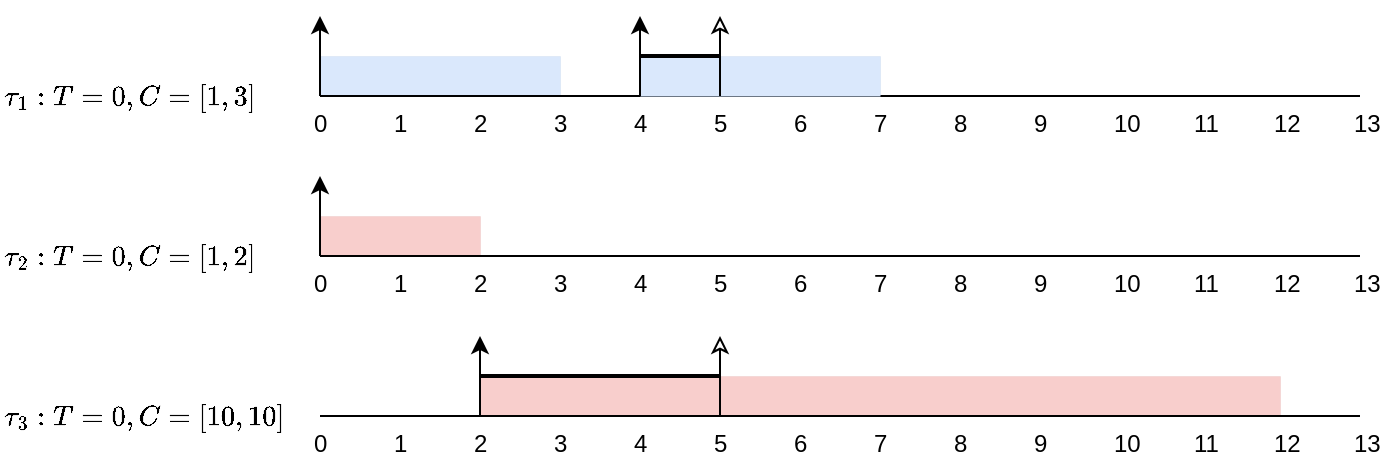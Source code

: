 <mxfile>
    <diagram name="Page-1" id="133174158996928">
        <mxGraphModel dx="1896" dy="1595" grid="1" gridSize="10" guides="1" tooltips="1" connect="1" arrows="1" fold="1" page="1" pageScale="1" pageWidth="850" pageHeight="1100" math="1" shadow="0">
            <root>
                <mxCell id="0"/>
                <mxCell id="1" parent="0"/>
                <mxCell id="133174158997840" value="" style="whiteSpace=wrap;rounded=0;fillColor=#dae8fc;strokeColor=#6c8ebf;dashed=0;inherit=default;html=1;strokeWidth=0;" parent="1" vertex="1">
                    <mxGeometry y="20" width="120" height="20" as="geometry"/>
                </mxCell>
                <mxCell id="133174160021344" value="" style="whiteSpace=wrap;rounded=0;fillColor=none;strokeColor=none;dashed=0;inherit=default;html=1;strokeWidth=0;" parent="1" vertex="1">
                    <mxGeometry as="geometry"/>
                </mxCell>
                <mxCell id="133174158998224" value="" style="whiteSpace=wrap;rounded=0;fillColor=none;strokeColor=none;dashed=0;inherit=default;html=1;strokeWidth=0;" parent="1" vertex="1">
                    <mxGeometry y="40" as="geometry"/>
                </mxCell>
                <mxCell id="133174158998368" style="edgeStyle=orthogonalEdgeStyle;orthogonalLoop=1;rounded=0;jettySize=auto;" parent="1" source="133174158998224" target="133174160021344" edge="1">
                    <mxGeometry relative="1" as="geometry"/>
                </mxCell>
                <mxCell id="133174158999040" value="" style="whiteSpace=wrap;rounded=0;fillColor=none;strokeColor=none;dashed=0;inherit=default;html=1;strokeWidth=0;" parent="1" vertex="1">
                    <mxGeometry y="40" as="geometry"/>
                </mxCell>
                <mxCell id="133174158999136" value="" style="whiteSpace=wrap;rounded=0;fillColor=none;strokeColor=none;dashed=0;inherit=default;html=1;strokeWidth=0;" parent="1" vertex="1">
                    <mxGeometry x="520" y="40" as="geometry"/>
                </mxCell>
                <mxCell id="133174158999280" style="edgeStyle=orthogonalEdgeStyle;orthogonalLoop=1;rounded=0;jettySize=auto;endArrow=none;" parent="1" source="133174158999136" target="133174158999040" edge="1">
                    <mxGeometry relative="1" as="geometry"/>
                </mxCell>
                <mxCell id="133174159164048" value="0" style="text;whiteSpace=wrap;rounded=0;dashed=0;inherit=default;" parent="1" vertex="1">
                    <mxGeometry x="-5" y="40" as="geometry"/>
                </mxCell>
                <mxCell id="133174159164240" value="1" style="text;whiteSpace=wrap;rounded=0;dashed=0;inherit=default;" parent="1" vertex="1">
                    <mxGeometry x="35" y="40" as="geometry"/>
                </mxCell>
                <mxCell id="133174159164432" value="2" style="text;whiteSpace=wrap;rounded=0;dashed=0;inherit=default;" parent="1" vertex="1">
                    <mxGeometry x="75" y="40" as="geometry"/>
                </mxCell>
                <mxCell id="133174159164624" value="3" style="text;whiteSpace=wrap;rounded=0;dashed=0;inherit=default;" parent="1" vertex="1">
                    <mxGeometry x="115" y="40" as="geometry"/>
                </mxCell>
                <mxCell id="133174159164816" value="4" style="text;whiteSpace=wrap;rounded=0;dashed=0;inherit=default;" parent="1" vertex="1">
                    <mxGeometry x="155" y="40" as="geometry"/>
                </mxCell>
                <mxCell id="133174159165008" value="5" style="text;whiteSpace=wrap;rounded=0;dashed=0;inherit=default;" parent="1" vertex="1">
                    <mxGeometry x="195" y="40" as="geometry"/>
                </mxCell>
                <mxCell id="133174159165200" value="6" style="text;whiteSpace=wrap;rounded=0;dashed=0;inherit=default;" parent="1" vertex="1">
                    <mxGeometry x="235" y="40" as="geometry"/>
                </mxCell>
                <mxCell id="133174159165392" value="7" style="text;whiteSpace=wrap;rounded=0;dashed=0;inherit=default;" parent="1" vertex="1">
                    <mxGeometry x="275" y="40" as="geometry"/>
                </mxCell>
                <mxCell id="133174159165584" value="8" style="text;whiteSpace=wrap;rounded=0;dashed=0;inherit=default;" parent="1" vertex="1">
                    <mxGeometry x="315" y="40" as="geometry"/>
                </mxCell>
                <mxCell id="133174159165776" value="9" style="text;whiteSpace=wrap;rounded=0;dashed=0;inherit=default;" parent="1" vertex="1">
                    <mxGeometry x="355" y="40" as="geometry"/>
                </mxCell>
                <mxCell id="133174159165968" value="10" style="text;whiteSpace=wrap;rounded=0;dashed=0;inherit=default;" parent="1" vertex="1">
                    <mxGeometry x="395" y="40" as="geometry"/>
                </mxCell>
                <mxCell id="133174159166160" value="11" style="text;whiteSpace=wrap;rounded=0;dashed=0;inherit=default;" parent="1" vertex="1">
                    <mxGeometry x="435" y="40" as="geometry"/>
                </mxCell>
                <mxCell id="133174159166352" value="12" style="text;whiteSpace=wrap;rounded=0;dashed=0;inherit=default;" parent="1" vertex="1">
                    <mxGeometry x="475" y="40" as="geometry"/>
                </mxCell>
                <mxCell id="133174159166544" value="13" style="text;whiteSpace=wrap;rounded=0;dashed=0;inherit=default;" parent="1" vertex="1">
                    <mxGeometry x="515" y="40" as="geometry"/>
                </mxCell>
                <mxCell id="133174159166688" value="$$\tau_1: T=0, C=[1,3]$$" style="text;whiteSpace=wrap;rounded=0;dashed=0;inherit=default;" parent="1" vertex="1">
                    <mxGeometry x="-160" y="15" width="120" height="40" as="geometry"/>
                </mxCell>
                <mxCell id="133174158997600" value="" style="whiteSpace=wrap;rounded=0;fillColor=#dae8fc;strokeColor=#6c8ebf;dashed=0;inherit=default;html=1;strokeWidth=0;" parent="1" vertex="1">
                    <mxGeometry x="160" y="20" width="120" height="20" as="geometry"/>
                </mxCell>
                <mxCell id="133174159166976" value="" style="whiteSpace=wrap;rounded=0;fillColor=none;strokeColor=none;dashed=0;inherit=default;html=1;strokeWidth=0;" parent="1" vertex="1">
                    <mxGeometry x="160" as="geometry"/>
                </mxCell>
                <mxCell id="133174159167312" value="" style="whiteSpace=wrap;rounded=0;fillColor=none;strokeColor=none;dashed=0;inherit=default;html=1;strokeWidth=0;" parent="1" vertex="1">
                    <mxGeometry x="160" y="40" as="geometry"/>
                </mxCell>
                <mxCell id="133174159167456" style="edgeStyle=orthogonalEdgeStyle;orthogonalLoop=1;rounded=0;jettySize=auto;" parent="1" source="133174159167312" target="133174159166976" edge="1">
                    <mxGeometry relative="1" as="geometry"/>
                </mxCell>
                <mxCell id="133174159167504" value="" style="whiteSpace=wrap;rounded=0;fillColor=none;strokeColor=none;dashed=0;inherit=default;html=1;strokeWidth=0;" parent="1" vertex="1">
                    <mxGeometry x="200" as="geometry"/>
                </mxCell>
                <mxCell id="133174159168224" value="" style="whiteSpace=wrap;rounded=0;fillColor=none;strokeColor=none;dashed=0;inherit=default;html=1;strokeWidth=0;" parent="1" vertex="1">
                    <mxGeometry x="200" y="40" as="geometry"/>
                </mxCell>
                <mxCell id="133174159168368" style="edgeStyle=orthogonalEdgeStyle;orthogonalLoop=1;rounded=0;jettySize=auto;endArrow=classic;endFill=0;" parent="1" source="133174159168224" target="133174159167504" edge="1">
                    <mxGeometry relative="1" as="geometry"/>
                </mxCell>
                <mxCell id="133174159169040" value="" style="whiteSpace=wrap;rounded=0;dashed=0;inherit=default;" parent="1" vertex="1">
                    <mxGeometry x="160" y="20" as="geometry"/>
                </mxCell>
                <mxCell id="133174159169328" value="" style="whiteSpace=wrap;rounded=0;dashed=0;inherit=default;" parent="1" vertex="1">
                    <mxGeometry x="200" y="20" as="geometry"/>
                </mxCell>
                <mxCell id="133174159169472" style="edgeStyle=orthogonalEdgeStyle;orthogonalLoop=1;rounded=0;jettySize=auto;endArrow=none;strokeWidth=2;" parent="1" source="133174159169040" target="133174159169328" edge="1">
                    <mxGeometry relative="1" as="geometry"/>
                </mxCell>
                <mxCell id="133174159169520" value="" style="whiteSpace=wrap;rounded=0;fillColor=#f8cecc;strokeColor=#b85450;dashed=0;inherit=default;html=1;strokeWidth=0;" parent="1" vertex="1">
                    <mxGeometry y="100" width="80" height="20" as="geometry"/>
                </mxCell>
                <mxCell id="133174159170096" value="" style="whiteSpace=wrap;rounded=0;fillColor=none;strokeColor=none;dashed=0;inherit=default;html=1;strokeWidth=0;" parent="1" vertex="1">
                    <mxGeometry y="80" as="geometry"/>
                </mxCell>
                <mxCell id="133174160029168" value="" style="whiteSpace=wrap;rounded=0;fillColor=none;strokeColor=none;dashed=0;inherit=default;html=1;strokeWidth=0;" parent="1" vertex="1">
                    <mxGeometry y="120" as="geometry"/>
                </mxCell>
                <mxCell id="133174158996160" style="edgeStyle=orthogonalEdgeStyle;orthogonalLoop=1;rounded=0;jettySize=auto;" parent="1" source="133174160029168" target="133174159170096" edge="1">
                    <mxGeometry relative="1" as="geometry"/>
                </mxCell>
                <mxCell id="133174158994480" value="" style="whiteSpace=wrap;rounded=0;fillColor=none;strokeColor=none;dashed=0;inherit=default;html=1;strokeWidth=0;" parent="1" vertex="1">
                    <mxGeometry y="120" as="geometry"/>
                </mxCell>
                <mxCell id="133174158994192" value="" style="whiteSpace=wrap;rounded=0;fillColor=none;strokeColor=none;dashed=0;inherit=default;html=1;strokeWidth=0;" parent="1" vertex="1">
                    <mxGeometry x="520" y="120" as="geometry"/>
                </mxCell>
                <mxCell id="133174158994144" style="edgeStyle=orthogonalEdgeStyle;orthogonalLoop=1;rounded=0;jettySize=auto;endArrow=none;" parent="1" source="133174158994192" target="133174158994480" edge="1">
                    <mxGeometry relative="1" as="geometry"/>
                </mxCell>
                <mxCell id="133174159170960" value="0" style="text;whiteSpace=wrap;rounded=0;dashed=0;inherit=default;" parent="1" vertex="1">
                    <mxGeometry x="-5" y="120" as="geometry"/>
                </mxCell>
                <mxCell id="133174159171152" value="1" style="text;whiteSpace=wrap;rounded=0;dashed=0;inherit=default;" parent="1" vertex="1">
                    <mxGeometry x="35" y="120" as="geometry"/>
                </mxCell>
                <mxCell id="133174159171344" value="2" style="text;whiteSpace=wrap;rounded=0;dashed=0;inherit=default;" parent="1" vertex="1">
                    <mxGeometry x="75" y="120" as="geometry"/>
                </mxCell>
                <mxCell id="133174159171536" value="3" style="text;whiteSpace=wrap;rounded=0;dashed=0;inherit=default;" parent="1" vertex="1">
                    <mxGeometry x="115" y="120" as="geometry"/>
                </mxCell>
                <mxCell id="133174159171728" value="4" style="text;whiteSpace=wrap;rounded=0;dashed=0;inherit=default;" parent="1" vertex="1">
                    <mxGeometry x="155" y="120" as="geometry"/>
                </mxCell>
                <mxCell id="133174159171920" value="5" style="text;whiteSpace=wrap;rounded=0;dashed=0;inherit=default;" parent="1" vertex="1">
                    <mxGeometry x="195" y="120" as="geometry"/>
                </mxCell>
                <mxCell id="133174159172112" value="6" style="text;whiteSpace=wrap;rounded=0;dashed=0;inherit=default;" parent="1" vertex="1">
                    <mxGeometry x="235" y="120" as="geometry"/>
                </mxCell>
                <mxCell id="133174159172304" value="7" style="text;whiteSpace=wrap;rounded=0;dashed=0;inherit=default;" parent="1" vertex="1">
                    <mxGeometry x="275" y="120" as="geometry"/>
                </mxCell>
                <mxCell id="133174159172496" value="8" style="text;whiteSpace=wrap;rounded=0;dashed=0;inherit=default;" parent="1" vertex="1">
                    <mxGeometry x="315" y="120" as="geometry"/>
                </mxCell>
                <mxCell id="133174159172688" value="9" style="text;whiteSpace=wrap;rounded=0;dashed=0;inherit=default;" parent="1" vertex="1">
                    <mxGeometry x="355" y="120" as="geometry"/>
                </mxCell>
                <mxCell id="133174159172880" value="10" style="text;whiteSpace=wrap;rounded=0;dashed=0;inherit=default;" parent="1" vertex="1">
                    <mxGeometry x="395" y="120" as="geometry"/>
                </mxCell>
                <mxCell id="133174159173072" value="11" style="text;whiteSpace=wrap;rounded=0;dashed=0;inherit=default;" parent="1" vertex="1">
                    <mxGeometry x="435" y="120" as="geometry"/>
                </mxCell>
                <mxCell id="133174159173264" value="12" style="text;whiteSpace=wrap;rounded=0;dashed=0;inherit=default;" parent="1" vertex="1">
                    <mxGeometry x="475" y="120" as="geometry"/>
                </mxCell>
                <mxCell id="133174159173456" value="13" style="text;whiteSpace=wrap;rounded=0;dashed=0;inherit=default;" parent="1" vertex="1">
                    <mxGeometry x="515" y="120" as="geometry"/>
                </mxCell>
                <mxCell id="133174159173600" value="$$\tau_2: T=0, C=[1,2]$$" style="text;whiteSpace=wrap;rounded=0;dashed=0;inherit=default;" parent="1" vertex="1">
                    <mxGeometry x="-160" y="95" width="120" height="40" as="geometry"/>
                </mxCell>
                <mxCell id="133174159173840" value="" style="whiteSpace=wrap;rounded=0;fillColor=#f8cecc;strokeColor=#b85450;dashed=0;inherit=default;html=1;strokeWidth=0;" parent="1" vertex="1">
                    <mxGeometry x="80" y="180" width="400" height="20" as="geometry"/>
                </mxCell>
                <mxCell id="133174159173792" value="" style="whiteSpace=wrap;rounded=0;fillColor=none;strokeColor=none;dashed=0;inherit=default;html=1;strokeWidth=0;" parent="1" vertex="1">
                    <mxGeometry x="80" y="160" as="geometry"/>
                </mxCell>
                <mxCell id="133174159174272" value="" style="whiteSpace=wrap;rounded=0;fillColor=none;strokeColor=none;dashed=0;inherit=default;html=1;strokeWidth=0;" parent="1" vertex="1">
                    <mxGeometry x="80" y="200" as="geometry"/>
                </mxCell>
                <mxCell id="133174159174416" style="edgeStyle=orthogonalEdgeStyle;orthogonalLoop=1;rounded=0;jettySize=auto;" parent="1" source="133174159174272" target="133174159173792" edge="1">
                    <mxGeometry relative="1" as="geometry"/>
                </mxCell>
                <mxCell id="133174159174464" value="" style="whiteSpace=wrap;rounded=0;fillColor=none;strokeColor=none;dashed=0;inherit=default;html=1;strokeWidth=0;" parent="1" vertex="1">
                    <mxGeometry x="200" y="160" as="geometry"/>
                </mxCell>
                <mxCell id="133174159175184" value="" style="whiteSpace=wrap;rounded=0;fillColor=none;strokeColor=none;dashed=0;inherit=default;html=1;strokeWidth=0;" parent="1" vertex="1">
                    <mxGeometry x="200" y="200" as="geometry"/>
                </mxCell>
                <mxCell id="133174159175328" style="edgeStyle=orthogonalEdgeStyle;orthogonalLoop=1;rounded=0;jettySize=auto;endArrow=classic;endFill=0;" parent="1" source="133174159175184" target="133174159174464" edge="1">
                    <mxGeometry relative="1" as="geometry"/>
                </mxCell>
                <mxCell id="133174159175952" value="" style="whiteSpace=wrap;rounded=0;dashed=0;inherit=default;" parent="1" vertex="1">
                    <mxGeometry x="80" y="180" as="geometry"/>
                </mxCell>
                <mxCell id="133174159176240" value="" style="whiteSpace=wrap;rounded=0;dashed=0;inherit=default;" parent="1" vertex="1">
                    <mxGeometry x="200" y="180" as="geometry"/>
                </mxCell>
                <mxCell id="133174159176384" style="edgeStyle=orthogonalEdgeStyle;orthogonalLoop=1;rounded=0;jettySize=auto;endArrow=none;strokeWidth=2;" parent="1" source="133174159175952" target="133174159176240" edge="1">
                    <mxGeometry relative="1" as="geometry"/>
                </mxCell>
                <mxCell id="133174159176432" value="" style="whiteSpace=wrap;rounded=0;fillColor=none;strokeColor=none;dashed=0;inherit=default;html=1;strokeWidth=0;" parent="1" vertex="1">
                    <mxGeometry y="200" as="geometry"/>
                </mxCell>
                <mxCell id="133174159176912" value="" style="whiteSpace=wrap;rounded=0;fillColor=none;strokeColor=none;dashed=0;inherit=default;html=1;strokeWidth=0;" parent="1" vertex="1">
                    <mxGeometry x="520" y="200" as="geometry"/>
                </mxCell>
                <mxCell id="133174159177056" style="edgeStyle=orthogonalEdgeStyle;orthogonalLoop=1;rounded=0;jettySize=auto;endArrow=none;" parent="1" source="133174159176912" target="133174159176432" edge="1">
                    <mxGeometry relative="1" as="geometry"/>
                </mxCell>
                <mxCell id="133174159177824" value="0" style="text;whiteSpace=wrap;rounded=0;dashed=0;inherit=default;" parent="1" vertex="1">
                    <mxGeometry x="-5" y="200" as="geometry"/>
                </mxCell>
                <mxCell id="133174159177968" value="1" style="text;whiteSpace=wrap;rounded=0;dashed=0;inherit=default;" parent="1" vertex="1">
                    <mxGeometry x="35" y="200" as="geometry"/>
                </mxCell>
                <mxCell id="133174159178160" value="2" style="text;whiteSpace=wrap;rounded=0;dashed=0;inherit=default;" parent="1" vertex="1">
                    <mxGeometry x="75" y="200" as="geometry"/>
                </mxCell>
                <mxCell id="133174159178352" value="3" style="text;whiteSpace=wrap;rounded=0;dashed=0;inherit=default;" parent="1" vertex="1">
                    <mxGeometry x="115" y="200" as="geometry"/>
                </mxCell>
                <mxCell id="133174159178544" value="4" style="text;whiteSpace=wrap;rounded=0;dashed=0;inherit=default;" parent="1" vertex="1">
                    <mxGeometry x="155" y="200" as="geometry"/>
                </mxCell>
                <mxCell id="133174159178736" value="5" style="text;whiteSpace=wrap;rounded=0;dashed=0;inherit=default;" parent="1" vertex="1">
                    <mxGeometry x="195" y="200" as="geometry"/>
                </mxCell>
                <mxCell id="133174159178928" value="6" style="text;whiteSpace=wrap;rounded=0;dashed=0;inherit=default;" parent="1" vertex="1">
                    <mxGeometry x="235" y="200" as="geometry"/>
                </mxCell>
                <mxCell id="133174159179120" value="7" style="text;whiteSpace=wrap;rounded=0;dashed=0;inherit=default;" parent="1" vertex="1">
                    <mxGeometry x="275" y="200" as="geometry"/>
                </mxCell>
                <mxCell id="133174159179312" value="8" style="text;whiteSpace=wrap;rounded=0;dashed=0;inherit=default;" parent="1" vertex="1">
                    <mxGeometry x="315" y="200" as="geometry"/>
                </mxCell>
                <mxCell id="133174159179504" value="9" style="text;whiteSpace=wrap;rounded=0;dashed=0;inherit=default;" parent="1" vertex="1">
                    <mxGeometry x="355" y="200" as="geometry"/>
                </mxCell>
                <mxCell id="133174159179696" value="10" style="text;whiteSpace=wrap;rounded=0;dashed=0;inherit=default;" parent="1" vertex="1">
                    <mxGeometry x="395" y="200" as="geometry"/>
                </mxCell>
                <mxCell id="133174159261872" value="11" style="text;whiteSpace=wrap;rounded=0;dashed=0;inherit=default;" parent="1" vertex="1">
                    <mxGeometry x="435" y="200" as="geometry"/>
                </mxCell>
                <mxCell id="133174159262064" value="12" style="text;whiteSpace=wrap;rounded=0;dashed=0;inherit=default;" parent="1" vertex="1">
                    <mxGeometry x="475" y="200" as="geometry"/>
                </mxCell>
                <mxCell id="133174159262256" value="13" style="text;whiteSpace=wrap;rounded=0;dashed=0;inherit=default;" parent="1" vertex="1">
                    <mxGeometry x="515" y="200" as="geometry"/>
                </mxCell>
                <mxCell id="133174159262400" value="$$\tau_3: T=0, C=[10,10]$$" style="text;whiteSpace=wrap;rounded=0;dashed=0;inherit=default;" parent="1" vertex="1">
                    <mxGeometry x="-160" y="175" width="120" height="40" as="geometry"/>
                </mxCell>
            </root>
        </mxGraphModel>
    </diagram>
</mxfile>